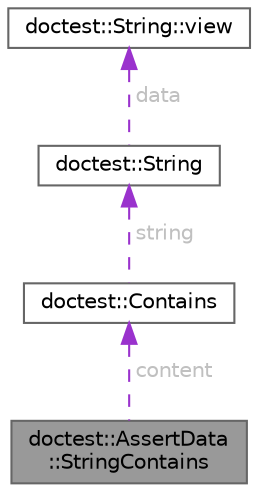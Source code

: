 digraph "doctest::AssertData::StringContains"
{
 // INTERACTIVE_SVG=YES
 // LATEX_PDF_SIZE
  bgcolor="transparent";
  edge [fontname=Helvetica,fontsize=10,labelfontname=Helvetica,labelfontsize=10];
  node [fontname=Helvetica,fontsize=10,shape=box,height=0.2,width=0.4];
  Node1 [id="Node000001",label="doctest::AssertData\l::StringContains",height=0.2,width=0.4,color="gray40", fillcolor="grey60", style="filled", fontcolor="black",tooltip=" "];
  Node2 -> Node1 [id="edge1_Node000001_Node000002",dir="back",color="darkorchid3",style="dashed",tooltip=" ",label=" content",fontcolor="grey" ];
  Node2 [id="Node000002",label="doctest::Contains",height=0.2,width=0.4,color="gray40", fillcolor="white", style="filled",URL="$classdoctest_1_1Contains.html",tooltip=" "];
  Node3 -> Node2 [id="edge2_Node000002_Node000003",dir="back",color="darkorchid3",style="dashed",tooltip=" ",label=" string",fontcolor="grey" ];
  Node3 [id="Node000003",label="doctest::String",height=0.2,width=0.4,color="gray40", fillcolor="white", style="filled",URL="$classdoctest_1_1String.html",tooltip=" "];
  Node4 -> Node3 [id="edge3_Node000003_Node000004",dir="back",color="darkorchid3",style="dashed",tooltip=" ",label=" data",fontcolor="grey" ];
  Node4 [id="Node000004",label="doctest::String::view",height=0.2,width=0.4,color="gray40", fillcolor="white", style="filled",URL="$structdoctest_1_1String_1_1view.html",tooltip="OCLINT avoid private static members."];
}
